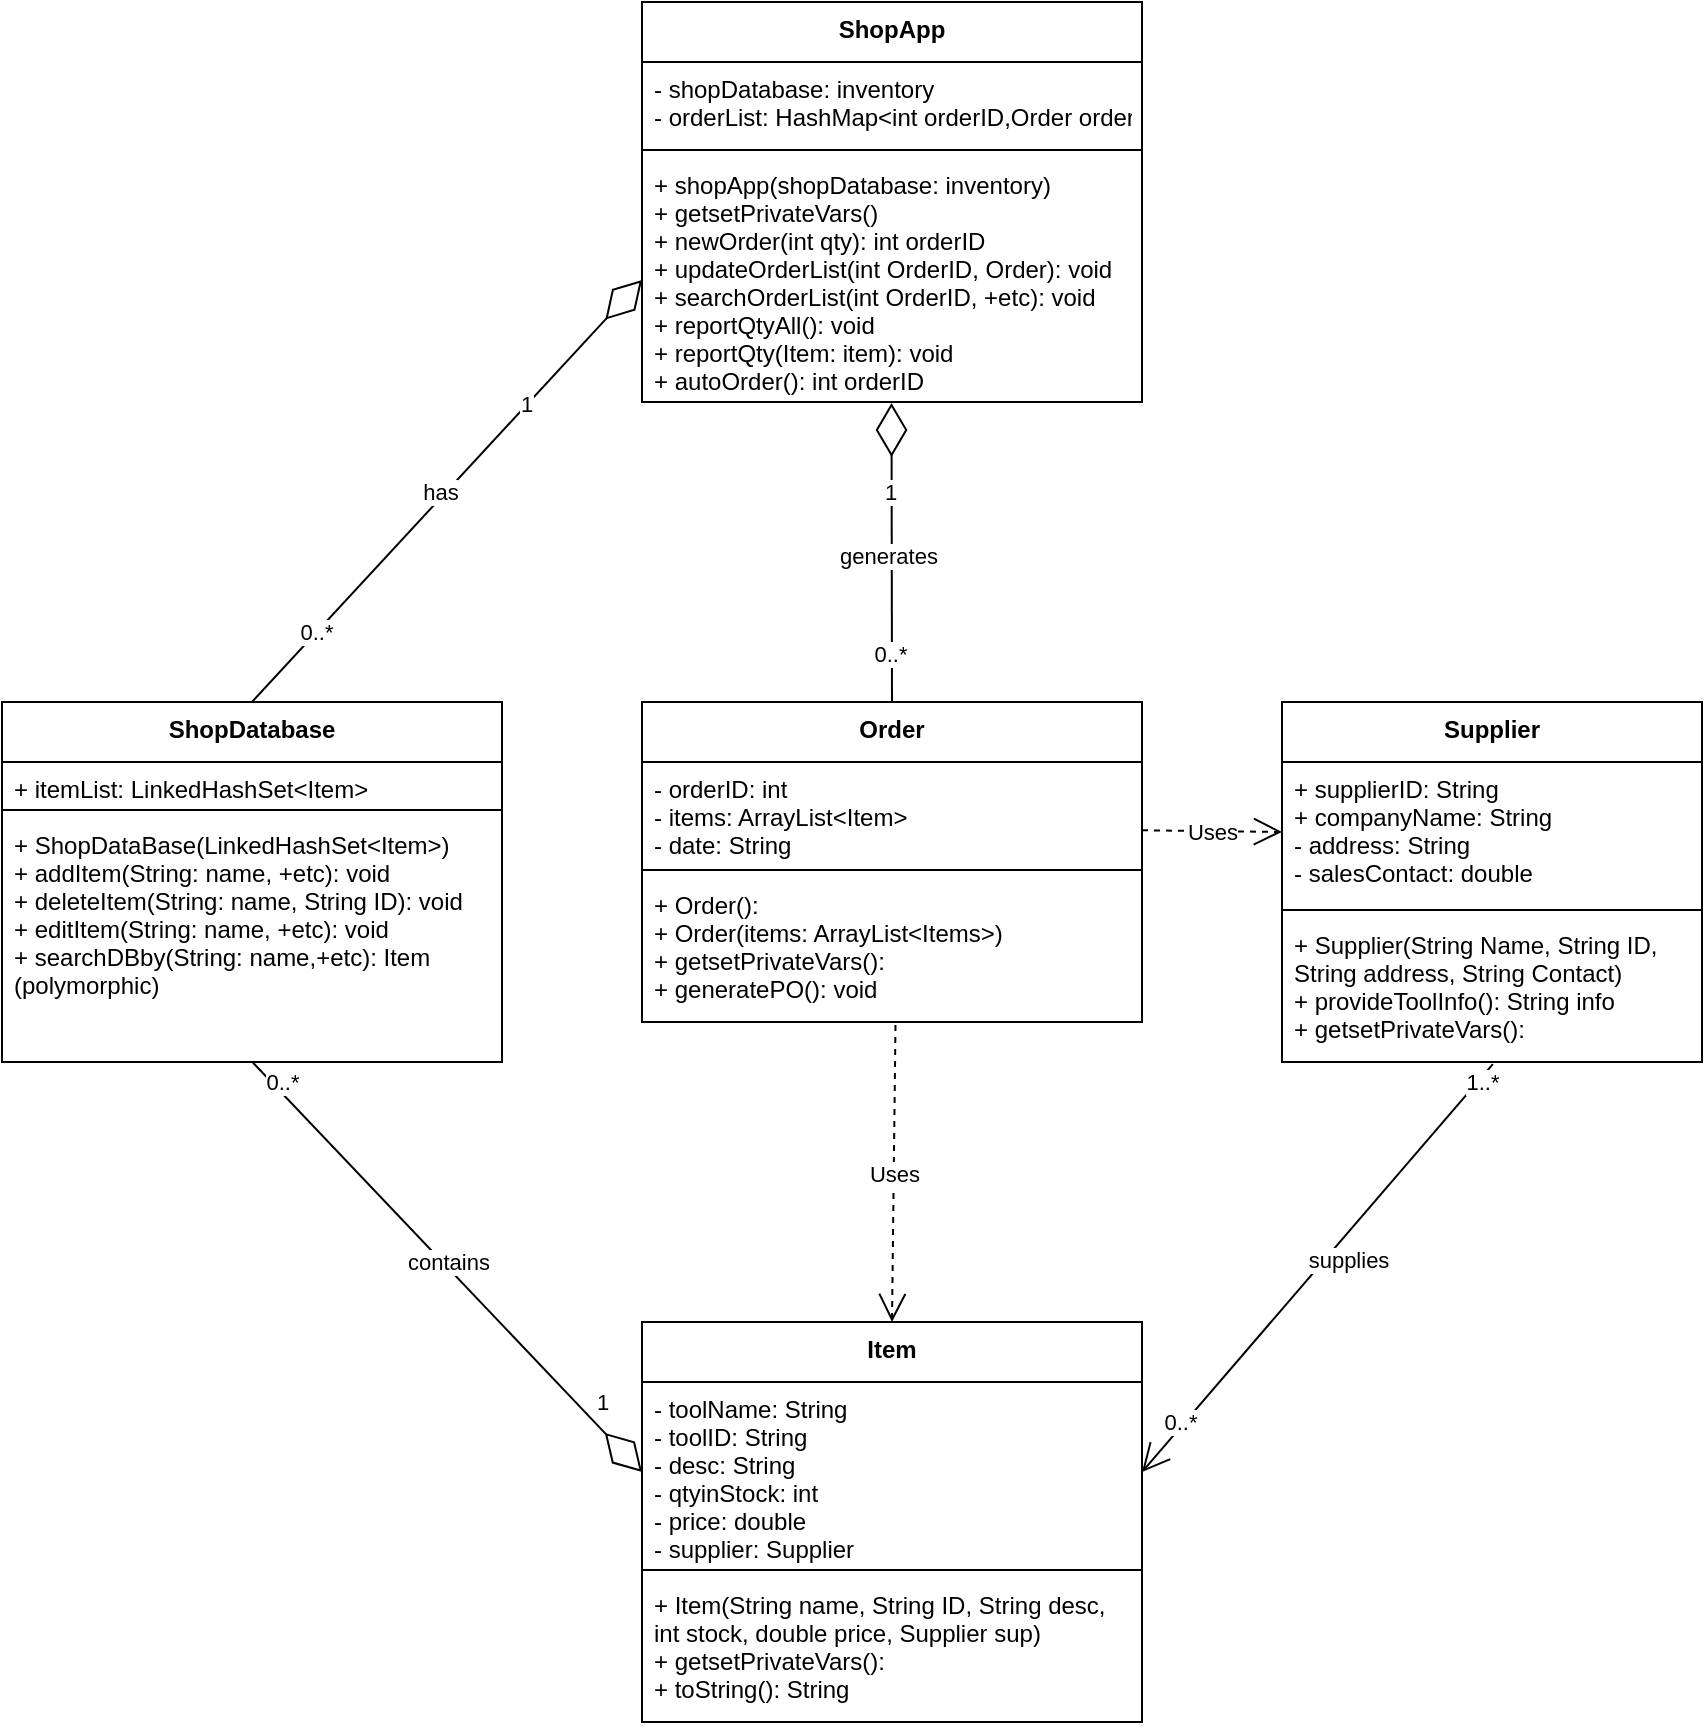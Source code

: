 <mxfile version="13.7.3" type="device"><diagram id="C5RBs43oDa-KdzZeNtuy" name="Page-1"><mxGraphModel dx="2212" dy="1720" grid="1" gridSize="10" guides="1" tooltips="1" connect="1" arrows="1" fold="1" page="1" pageScale="1" pageWidth="827" pageHeight="1169" math="0" shadow="0"><root><mxCell id="WIyWlLk6GJQsqaUBKTNV-0"/><mxCell id="WIyWlLk6GJQsqaUBKTNV-1" parent="WIyWlLk6GJQsqaUBKTNV-0"/><mxCell id="WVOzn50Zpkqh8ECvIFLb-8" value="supplies" style="endArrow=open;endFill=1;endSize=12;html=1;entryX=1;entryY=0.5;entryDx=0;entryDy=0;exitX=0.502;exitY=1.015;exitDx=0;exitDy=0;exitPerimeter=0;" parent="WIyWlLk6GJQsqaUBKTNV-1" source="WVOzn50Zpkqh8ECvIFLb-7" target="WVOzn50Zpkqh8ECvIFLb-1" edge="1"><mxGeometry x="-0.099" y="9" width="160" relative="1" as="geometry"><mxPoint x="900" y="670" as="sourcePoint"/><mxPoint x="460" y="290" as="targetPoint"/><mxPoint as="offset"/></mxGeometry></mxCell><mxCell id="WVOzn50Zpkqh8ECvIFLb-9" value="0..*" style="edgeLabel;html=1;align=center;verticalAlign=middle;resizable=0;points=[];" parent="WVOzn50Zpkqh8ECvIFLb-8" vertex="1" connectable="0"><mxGeometry x="0.812" relative="1" as="geometry"><mxPoint x="2" y="-5.62" as="offset"/></mxGeometry></mxCell><mxCell id="WVOzn50Zpkqh8ECvIFLb-10" value="1..*" style="edgeLabel;html=1;align=center;verticalAlign=middle;resizable=0;points=[];" parent="WVOzn50Zpkqh8ECvIFLb-8" vertex="1" connectable="0"><mxGeometry x="-0.894" relative="1" as="geometry"><mxPoint x="3.9" y="-1.91" as="offset"/></mxGeometry></mxCell><mxCell id="wIYrEDfHsF8E3n1tUh8I-9" value="" style="endArrow=diamondThin;endFill=0;endSize=24;html=1;entryX=0;entryY=0.5;entryDx=0;entryDy=0;exitX=0.502;exitY=1.003;exitDx=0;exitDy=0;exitPerimeter=0;" edge="1" parent="WIyWlLk6GJQsqaUBKTNV-1" source="WVOzn50Zpkqh8ECvIFLb-14" target="WVOzn50Zpkqh8ECvIFLb-1"><mxGeometry width="160" relative="1" as="geometry"><mxPoint x="245" y="500" as="sourcePoint"/><mxPoint x="290" y="580" as="targetPoint"/></mxGeometry></mxCell><mxCell id="wIYrEDfHsF8E3n1tUh8I-10" value="0..*" style="edgeLabel;html=1;align=center;verticalAlign=middle;resizable=0;points=[];" vertex="1" connectable="0" parent="wIYrEDfHsF8E3n1tUh8I-9"><mxGeometry x="-0.669" y="1" relative="1" as="geometry"><mxPoint x="-18.51" y="-23.64" as="offset"/></mxGeometry></mxCell><mxCell id="wIYrEDfHsF8E3n1tUh8I-11" value="contains" style="edgeLabel;html=1;align=center;verticalAlign=middle;resizable=0;points=[];" vertex="1" connectable="0" parent="wIYrEDfHsF8E3n1tUh8I-9"><mxGeometry x="-0.02" y="2" relative="1" as="geometry"><mxPoint as="offset"/></mxGeometry></mxCell><mxCell id="wIYrEDfHsF8E3n1tUh8I-12" value="1" style="edgeLabel;html=1;align=center;verticalAlign=middle;resizable=0;points=[];" vertex="1" connectable="0" parent="wIYrEDfHsF8E3n1tUh8I-9"><mxGeometry x="0.406" y="1" relative="1" as="geometry"><mxPoint x="37.17" y="26.6" as="offset"/></mxGeometry></mxCell><mxCell id="wIYrEDfHsF8E3n1tUh8I-14" value="" style="endArrow=diamondThin;endFill=0;endSize=24;html=1;exitX=0.5;exitY=0;exitDx=0;exitDy=0;entryX=0.499;entryY=1.004;entryDx=0;entryDy=0;entryPerimeter=0;" edge="1" parent="WIyWlLk6GJQsqaUBKTNV-1" source="wIYrEDfHsF8E3n1tUh8I-4" target="wIYrEDfHsF8E3n1tUh8I-3"><mxGeometry width="160" relative="1" as="geometry"><mxPoint x="255" y="510" as="sourcePoint"/><mxPoint x="665" y="750" as="targetPoint"/></mxGeometry></mxCell><mxCell id="wIYrEDfHsF8E3n1tUh8I-15" value="0..*" style="edgeLabel;html=1;align=center;verticalAlign=middle;resizable=0;points=[];" vertex="1" connectable="0" parent="wIYrEDfHsF8E3n1tUh8I-14"><mxGeometry x="-0.669" y="1" relative="1" as="geometry"><mxPoint as="offset"/></mxGeometry></mxCell><mxCell id="wIYrEDfHsF8E3n1tUh8I-16" value="generates" style="edgeLabel;html=1;align=center;verticalAlign=middle;resizable=0;points=[];" vertex="1" connectable="0" parent="wIYrEDfHsF8E3n1tUh8I-14"><mxGeometry x="-0.02" y="2" relative="1" as="geometry"><mxPoint as="offset"/></mxGeometry></mxCell><mxCell id="wIYrEDfHsF8E3n1tUh8I-17" value="1" style="edgeLabel;html=1;align=center;verticalAlign=middle;resizable=0;points=[];" vertex="1" connectable="0" parent="wIYrEDfHsF8E3n1tUh8I-14"><mxGeometry x="0.406" y="1" relative="1" as="geometry"><mxPoint as="offset"/></mxGeometry></mxCell><mxCell id="wIYrEDfHsF8E3n1tUh8I-18" value="Uses" style="endArrow=open;endSize=12;dashed=1;html=1;entryX=0;entryY=0.5;entryDx=0;entryDy=0;exitX=1;exitY=0.683;exitDx=0;exitDy=0;exitPerimeter=0;" edge="1" parent="WIyWlLk6GJQsqaUBKTNV-1" source="wIYrEDfHsF8E3n1tUh8I-5" target="WVOzn50Zpkqh8ECvIFLb-5"><mxGeometry width="160" relative="1" as="geometry"><mxPoint x="700" y="475" as="sourcePoint"/><mxPoint x="480" y="570" as="targetPoint"/></mxGeometry></mxCell><mxCell id="wIYrEDfHsF8E3n1tUh8I-19" value="" style="endArrow=diamondThin;endFill=0;endSize=24;html=1;entryX=0;entryY=0.5;entryDx=0;entryDy=0;exitX=0.5;exitY=0;exitDx=0;exitDy=0;" edge="1" parent="WIyWlLk6GJQsqaUBKTNV-1" source="WVOzn50Zpkqh8ECvIFLb-11" target="wIYrEDfHsF8E3n1tUh8I-3"><mxGeometry width="160" relative="1" as="geometry"><mxPoint x="255" y="510" as="sourcePoint"/><mxPoint x="255" y="620" as="targetPoint"/></mxGeometry></mxCell><mxCell id="wIYrEDfHsF8E3n1tUh8I-20" value="0..*" style="edgeLabel;html=1;align=center;verticalAlign=middle;resizable=0;points=[];" vertex="1" connectable="0" parent="wIYrEDfHsF8E3n1tUh8I-19"><mxGeometry x="-0.669" y="1" relative="1" as="geometry"><mxPoint as="offset"/></mxGeometry></mxCell><mxCell id="wIYrEDfHsF8E3n1tUh8I-21" value="has" style="edgeLabel;html=1;align=center;verticalAlign=middle;resizable=0;points=[];" vertex="1" connectable="0" parent="wIYrEDfHsF8E3n1tUh8I-19"><mxGeometry x="-0.02" y="2" relative="1" as="geometry"><mxPoint as="offset"/></mxGeometry></mxCell><mxCell id="wIYrEDfHsF8E3n1tUh8I-22" value="1" style="edgeLabel;html=1;align=center;verticalAlign=middle;resizable=0;points=[];" vertex="1" connectable="0" parent="wIYrEDfHsF8E3n1tUh8I-19"><mxGeometry x="0.406" y="1" relative="1" as="geometry"><mxPoint as="offset"/></mxGeometry></mxCell><mxCell id="wIYrEDfHsF8E3n1tUh8I-23" value="Uses" style="endArrow=open;endSize=12;dashed=1;html=1;exitX=0.507;exitY=1.021;exitDx=0;exitDy=0;entryX=0.5;entryY=0;entryDx=0;entryDy=0;exitPerimeter=0;" edge="1" parent="WIyWlLk6GJQsqaUBKTNV-1" source="wIYrEDfHsF8E3n1tUh8I-7" target="WVOzn50Zpkqh8ECvIFLb-0"><mxGeometry width="160" relative="1" as="geometry"><mxPoint x="586.93" y="658.63" as="sourcePoint"/><mxPoint x="500.0" y="529.998" as="targetPoint"/></mxGeometry></mxCell><mxCell id="wIYrEDfHsF8E3n1tUh8I-4" value="Order" style="swimlane;fontStyle=1;align=center;verticalAlign=top;childLayout=stackLayout;horizontal=1;startSize=30;horizontalStack=0;resizeParent=1;resizeParentMax=0;resizeLast=0;collapsible=1;marginBottom=0;" vertex="1" parent="WIyWlLk6GJQsqaUBKTNV-1"><mxGeometry x="420" y="410" width="250" height="160" as="geometry"/></mxCell><mxCell id="wIYrEDfHsF8E3n1tUh8I-5" value="- orderID: int&#10;- items: ArrayList&lt;Item&gt;&#10;- date: String&#10;" style="text;strokeColor=none;fillColor=none;align=left;verticalAlign=top;spacingLeft=4;spacingRight=4;overflow=hidden;rotatable=0;points=[[0,0.5],[1,0.5]];portConstraint=eastwest;" vertex="1" parent="wIYrEDfHsF8E3n1tUh8I-4"><mxGeometry y="30" width="250" height="50" as="geometry"/></mxCell><mxCell id="wIYrEDfHsF8E3n1tUh8I-6" value="" style="line;strokeWidth=1;fillColor=none;align=left;verticalAlign=middle;spacingTop=-1;spacingLeft=3;spacingRight=3;rotatable=0;labelPosition=right;points=[];portConstraint=eastwest;" vertex="1" parent="wIYrEDfHsF8E3n1tUh8I-4"><mxGeometry y="80" width="250" height="8" as="geometry"/></mxCell><mxCell id="wIYrEDfHsF8E3n1tUh8I-7" value="+ Order():&#10;+ Order(items: ArrayList&lt;Items&gt;)&#10;+ getsetPrivateVars():&#10;+ generatePO(): void" style="text;strokeColor=none;fillColor=none;align=left;verticalAlign=top;spacingLeft=4;spacingRight=4;overflow=hidden;rotatable=0;points=[[0,0.5],[1,0.5]];portConstraint=eastwest;" vertex="1" parent="wIYrEDfHsF8E3n1tUh8I-4"><mxGeometry y="88" width="250" height="72" as="geometry"/></mxCell><mxCell id="WVOzn50Zpkqh8ECvIFLb-0" value="Item" style="swimlane;fontStyle=1;align=center;verticalAlign=top;childLayout=stackLayout;horizontal=1;startSize=30;horizontalStack=0;resizeParent=1;resizeParentMax=0;resizeLast=0;collapsible=1;marginBottom=0;" parent="WIyWlLk6GJQsqaUBKTNV-1" vertex="1"><mxGeometry x="420" y="720" width="250" height="200" as="geometry"/></mxCell><mxCell id="WVOzn50Zpkqh8ECvIFLb-1" value="- toolName: String&#10;- toolID: String&#10;- desc: String&#10;- qtyinStock: int&#10;- price: double&#10;- supplier: Supplier" style="text;strokeColor=none;fillColor=none;align=left;verticalAlign=top;spacingLeft=4;spacingRight=4;overflow=hidden;rotatable=0;points=[[0,0.5],[1,0.5]];portConstraint=eastwest;" parent="WVOzn50Zpkqh8ECvIFLb-0" vertex="1"><mxGeometry y="30" width="250" height="90" as="geometry"/></mxCell><mxCell id="WVOzn50Zpkqh8ECvIFLb-2" value="" style="line;strokeWidth=1;fillColor=none;align=left;verticalAlign=middle;spacingTop=-1;spacingLeft=3;spacingRight=3;rotatable=0;labelPosition=right;points=[];portConstraint=eastwest;" parent="WVOzn50Zpkqh8ECvIFLb-0" vertex="1"><mxGeometry y="120" width="250" height="8" as="geometry"/></mxCell><mxCell id="WVOzn50Zpkqh8ECvIFLb-3" value="+ Item(String name, String ID, String desc, &#10;int stock, double price, Supplier sup)&#10;+ getsetPrivateVars(): &#10;+ toString(): String&#10;&#10;&#10; " style="text;strokeColor=none;fillColor=none;align=left;verticalAlign=top;spacingLeft=4;spacingRight=4;overflow=hidden;rotatable=0;points=[[0,0.5],[1,0.5]];portConstraint=eastwest;" parent="WVOzn50Zpkqh8ECvIFLb-0" vertex="1"><mxGeometry y="128" width="250" height="72" as="geometry"/></mxCell><mxCell id="wIYrEDfHsF8E3n1tUh8I-0" value="ShopApp" style="swimlane;fontStyle=1;align=center;verticalAlign=top;childLayout=stackLayout;horizontal=1;startSize=30;horizontalStack=0;resizeParent=1;resizeParentMax=0;resizeLast=0;collapsible=1;marginBottom=0;" vertex="1" parent="WIyWlLk6GJQsqaUBKTNV-1"><mxGeometry x="420" y="60" width="250" height="200" as="geometry"/></mxCell><mxCell id="wIYrEDfHsF8E3n1tUh8I-1" value="- shopDatabase: inventory&#10;- orderList: HashMap&lt;int orderID,Order order&gt;" style="text;strokeColor=none;fillColor=none;align=left;verticalAlign=top;spacingLeft=4;spacingRight=4;overflow=hidden;rotatable=0;points=[[0,0.5],[1,0.5]];portConstraint=eastwest;" vertex="1" parent="wIYrEDfHsF8E3n1tUh8I-0"><mxGeometry y="30" width="250" height="40" as="geometry"/></mxCell><mxCell id="wIYrEDfHsF8E3n1tUh8I-2" value="" style="line;strokeWidth=1;fillColor=none;align=left;verticalAlign=middle;spacingTop=-1;spacingLeft=3;spacingRight=3;rotatable=0;labelPosition=right;points=[];portConstraint=eastwest;" vertex="1" parent="wIYrEDfHsF8E3n1tUh8I-0"><mxGeometry y="70" width="250" height="8" as="geometry"/></mxCell><mxCell id="wIYrEDfHsF8E3n1tUh8I-3" value="+ shopApp(shopDatabase: inventory)&#10;+ getsetPrivateVars()&#10;+ newOrder(int qty): int orderID&#10;+ updateOrderList(int OrderID, Order): void&#10;+ searchOrderList(int OrderID, +etc): void&#10;+ reportQtyAll(): void&#10;+ reportQty(Item: item): void&#10;+ autoOrder(): int orderID&#10;&#10;" style="text;strokeColor=none;fillColor=none;align=left;verticalAlign=top;spacingLeft=4;spacingRight=4;overflow=hidden;rotatable=0;points=[[0,0.5],[1,0.5]];portConstraint=eastwest;" vertex="1" parent="wIYrEDfHsF8E3n1tUh8I-0"><mxGeometry y="78" width="250" height="122" as="geometry"/></mxCell><mxCell id="WVOzn50Zpkqh8ECvIFLb-11" value="ShopDatabase" style="swimlane;fontStyle=1;align=center;verticalAlign=top;childLayout=stackLayout;horizontal=1;startSize=30;horizontalStack=0;resizeParent=1;resizeParentMax=0;resizeLast=0;collapsible=1;marginBottom=0;" parent="WIyWlLk6GJQsqaUBKTNV-1" vertex="1"><mxGeometry x="100" y="410" width="250" height="180" as="geometry"/></mxCell><mxCell id="WVOzn50Zpkqh8ECvIFLb-12" value="+ itemList: LinkedHashSet&lt;Item&gt;&#10;&#10;" style="text;strokeColor=none;fillColor=none;align=left;verticalAlign=top;spacingLeft=4;spacingRight=4;overflow=hidden;rotatable=0;points=[[0,0.5],[1,0.5]];portConstraint=eastwest;" parent="WVOzn50Zpkqh8ECvIFLb-11" vertex="1"><mxGeometry y="30" width="250" height="20" as="geometry"/></mxCell><mxCell id="WVOzn50Zpkqh8ECvIFLb-13" value="" style="line;strokeWidth=1;fillColor=none;align=left;verticalAlign=middle;spacingTop=-1;spacingLeft=3;spacingRight=3;rotatable=0;labelPosition=right;points=[];portConstraint=eastwest;" parent="WVOzn50Zpkqh8ECvIFLb-11" vertex="1"><mxGeometry y="50" width="250" height="8" as="geometry"/></mxCell><mxCell id="WVOzn50Zpkqh8ECvIFLb-14" value="+ ShopDataBase(LinkedHashSet&lt;Item&gt;)&#10;+ addItem(String: name, +etc): void&#10;+ deleteItem(String: name, String ID): void&#10;+ editItem(String: name, +etc): void&#10;+ searchDBby(String: name,+etc): Item &#10;(polymorphic)&#10;&#10;&#10;" style="text;strokeColor=none;fillColor=none;align=left;verticalAlign=top;spacingLeft=4;spacingRight=4;overflow=hidden;rotatable=0;points=[[0,0.5],[1,0.5]];portConstraint=eastwest;" parent="WVOzn50Zpkqh8ECvIFLb-11" vertex="1"><mxGeometry y="58" width="250" height="122" as="geometry"/></mxCell><mxCell id="WVOzn50Zpkqh8ECvIFLb-4" value="Supplier" style="swimlane;fontStyle=1;align=center;verticalAlign=top;childLayout=stackLayout;horizontal=1;startSize=30;horizontalStack=0;resizeParent=1;resizeParentMax=0;resizeLast=0;collapsible=1;marginBottom=0;" parent="WIyWlLk6GJQsqaUBKTNV-1" vertex="1"><mxGeometry x="740" y="410" width="210" height="180" as="geometry"/></mxCell><mxCell id="WVOzn50Zpkqh8ECvIFLb-5" value="+ supplierID: String&#10;+ companyName: String&#10;- address: String&#10;- salesContact: double&#10;" style="text;strokeColor=none;fillColor=none;align=left;verticalAlign=top;spacingLeft=4;spacingRight=4;overflow=hidden;rotatable=0;points=[[0,0.5],[1,0.5]];portConstraint=eastwest;" parent="WVOzn50Zpkqh8ECvIFLb-4" vertex="1"><mxGeometry y="30" width="210" height="70" as="geometry"/></mxCell><mxCell id="WVOzn50Zpkqh8ECvIFLb-6" value="" style="line;strokeWidth=1;fillColor=none;align=left;verticalAlign=middle;spacingTop=-1;spacingLeft=3;spacingRight=3;rotatable=0;labelPosition=right;points=[];portConstraint=eastwest;" parent="WVOzn50Zpkqh8ECvIFLb-4" vertex="1"><mxGeometry y="100" width="210" height="8" as="geometry"/></mxCell><mxCell id="WVOzn50Zpkqh8ECvIFLb-7" value="+ Supplier(String Name, String ID, &#10;String address, String Contact)&#10;+ provideToolInfo(): String info&#10;+ getsetPrivateVars(): " style="text;strokeColor=none;fillColor=none;align=left;verticalAlign=top;spacingLeft=4;spacingRight=4;overflow=hidden;rotatable=0;points=[[0,0.5],[1,0.5]];portConstraint=eastwest;" parent="WVOzn50Zpkqh8ECvIFLb-4" vertex="1"><mxGeometry y="108" width="210" height="72" as="geometry"/></mxCell></root></mxGraphModel></diagram></mxfile>